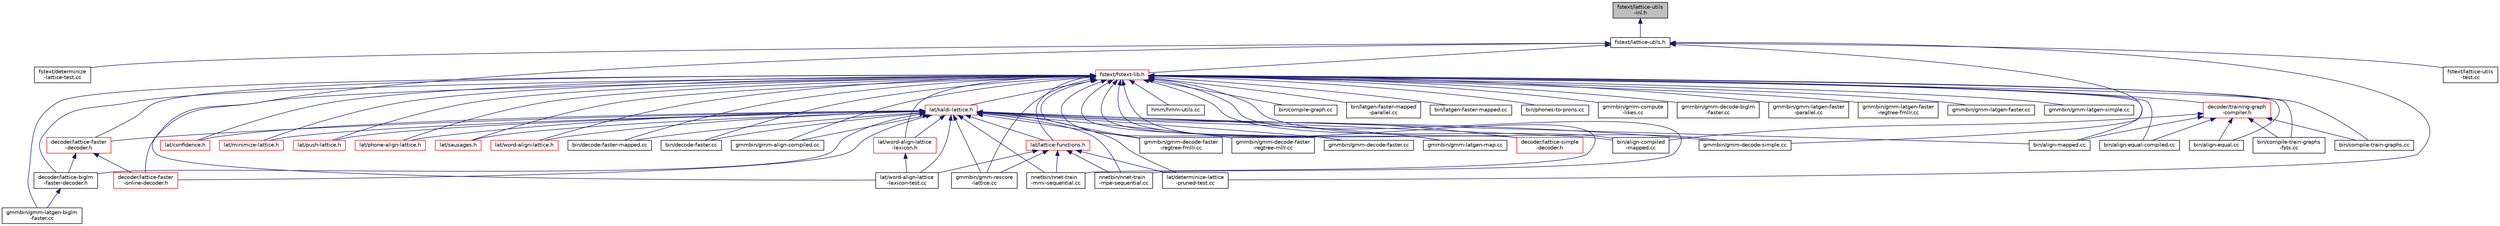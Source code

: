 digraph "fstext/lattice-utils-inl.h"
{
  edge [fontname="Helvetica",fontsize="10",labelfontname="Helvetica",labelfontsize="10"];
  node [fontname="Helvetica",fontsize="10",shape=record];
  Node1 [label="fstext/lattice-utils\l-inl.h",height=0.2,width=0.4,color="black", fillcolor="grey75", style="filled", fontcolor="black"];
  Node1 -> Node2 [dir="back",color="midnightblue",fontsize="10",style="solid",fontname="Helvetica"];
  Node2 [label="fstext/lattice-utils.h",height=0.2,width=0.4,color="black", fillcolor="white", style="filled",URL="$lattice-utils_8h.html"];
  Node2 -> Node3 [dir="back",color="midnightblue",fontsize="10",style="solid",fontname="Helvetica"];
  Node3 [label="fstext/determinize\l-lattice-test.cc",height=0.2,width=0.4,color="black", fillcolor="white", style="filled",URL="$determinize-lattice-test_8cc.html"];
  Node2 -> Node4 [dir="back",color="midnightblue",fontsize="10",style="solid",fontname="Helvetica"];
  Node4 [label="fstext/fstext-lib.h",height=0.2,width=0.4,color="red", fillcolor="white", style="filled",URL="$fstext-lib_8h.html"];
  Node4 -> Node5 [dir="back",color="midnightblue",fontsize="10",style="solid",fontname="Helvetica"];
  Node5 [label="lat/kaldi-lattice.h",height=0.2,width=0.4,color="red", fillcolor="white", style="filled",URL="$kaldi-lattice_8h.html"];
  Node5 -> Node62 [dir="back",color="midnightblue",fontsize="10",style="solid",fontname="Helvetica"];
  Node62 [label="decoder/lattice-faster\l-decoder.h",height=0.2,width=0.4,color="red", fillcolor="white", style="filled",URL="$lattice-faster-decoder_8h.html"];
  Node62 -> Node81 [dir="back",color="midnightblue",fontsize="10",style="solid",fontname="Helvetica"];
  Node81 [label="decoder/lattice-biglm\l-faster-decoder.h",height=0.2,width=0.4,color="black", fillcolor="white", style="filled",URL="$lattice-biglm-faster-decoder_8h.html"];
  Node81 -> Node82 [dir="back",color="midnightblue",fontsize="10",style="solid",fontname="Helvetica"];
  Node82 [label="gmmbin/gmm-latgen-biglm\l-faster.cc",height=0.2,width=0.4,color="black", fillcolor="white", style="filled",URL="$gmm-latgen-biglm-faster_8cc.html"];
  Node62 -> Node84 [dir="back",color="midnightblue",fontsize="10",style="solid",fontname="Helvetica"];
  Node84 [label="decoder/lattice-faster\l-online-decoder.h",height=0.2,width=0.4,color="red", fillcolor="white", style="filled",URL="$lattice-faster-online-decoder_8h.html"];
  Node5 -> Node86 [dir="back",color="midnightblue",fontsize="10",style="solid",fontname="Helvetica"];
  Node86 [label="decoder/lattice-simple\l-decoder.h",height=0.2,width=0.4,color="red", fillcolor="white", style="filled",URL="$lattice-simple-decoder_8h.html"];
  Node5 -> Node95 [dir="back",color="midnightblue",fontsize="10",style="solid",fontname="Helvetica"];
  Node95 [label="lat/lattice-functions.h",height=0.2,width=0.4,color="red", fillcolor="white", style="filled",URL="$lattice-functions_8h.html"];
  Node95 -> Node89 [dir="back",color="midnightblue",fontsize="10",style="solid",fontname="Helvetica"];
  Node89 [label="lat/determinize-lattice\l-pruned-test.cc",height=0.2,width=0.4,color="black", fillcolor="white", style="filled",URL="$determinize-lattice-pruned-test_8cc.html"];
  Node95 -> Node11 [dir="back",color="midnightblue",fontsize="10",style="solid",fontname="Helvetica"];
  Node11 [label="lat/word-align-lattice\l-lexicon-test.cc",height=0.2,width=0.4,color="black", fillcolor="white", style="filled",URL="$word-align-lattice-lexicon-test_8cc.html"];
  Node95 -> Node98 [dir="back",color="midnightblue",fontsize="10",style="solid",fontname="Helvetica"];
  Node98 [label="gmmbin/gmm-rescore\l-lattice.cc",height=0.2,width=0.4,color="black", fillcolor="white", style="filled",URL="$gmm-rescore-lattice_8cc.html"];
  Node95 -> Node59 [dir="back",color="midnightblue",fontsize="10",style="solid",fontname="Helvetica"];
  Node59 [label="nnetbin/nnet-train\l-mmi-sequential.cc",height=0.2,width=0.4,color="black", fillcolor="white", style="filled",URL="$nnet-train-mmi-sequential_8cc.html"];
  Node95 -> Node60 [dir="back",color="midnightblue",fontsize="10",style="solid",fontname="Helvetica"];
  Node60 [label="nnetbin/nnet-train\l-mpe-sequential.cc",height=0.2,width=0.4,color="black", fillcolor="white", style="filled",URL="$nnet-train-mpe-sequential_8cc.html"];
  Node5 -> Node81 [dir="back",color="midnightblue",fontsize="10",style="solid",fontname="Helvetica"];
  Node5 -> Node84 [dir="back",color="midnightblue",fontsize="10",style="solid",fontname="Helvetica"];
  Node5 -> Node150 [dir="back",color="midnightblue",fontsize="10",style="solid",fontname="Helvetica"];
  Node150 [label="lat/confidence.h",height=0.2,width=0.4,color="red", fillcolor="white", style="filled",URL="$confidence_8h.html"];
  Node5 -> Node89 [dir="back",color="midnightblue",fontsize="10",style="solid",fontname="Helvetica"];
  Node5 -> Node151 [dir="back",color="midnightblue",fontsize="10",style="solid",fontname="Helvetica"];
  Node151 [label="lat/minimize-lattice.h",height=0.2,width=0.4,color="red", fillcolor="white", style="filled",URL="$minimize-lattice_8h.html"];
  Node5 -> Node155 [dir="back",color="midnightblue",fontsize="10",style="solid",fontname="Helvetica"];
  Node155 [label="lat/push-lattice.h",height=0.2,width=0.4,color="red", fillcolor="white", style="filled",URL="$push-lattice_8h.html"];
  Node5 -> Node161 [dir="back",color="midnightblue",fontsize="10",style="solid",fontname="Helvetica"];
  Node161 [label="lat/phone-align-lattice.h",height=0.2,width=0.4,color="red", fillcolor="white", style="filled",URL="$phone-align-lattice_8h.html"];
  Node5 -> Node163 [dir="back",color="midnightblue",fontsize="10",style="solid",fontname="Helvetica"];
  Node163 [label="lat/sausages.h",height=0.2,width=0.4,color="red", fillcolor="white", style="filled",URL="$sausages_8h.html"];
  Node5 -> Node11 [dir="back",color="midnightblue",fontsize="10",style="solid",fontname="Helvetica"];
  Node5 -> Node166 [dir="back",color="midnightblue",fontsize="10",style="solid",fontname="Helvetica"];
  Node166 [label="lat/word-align-lattice\l-lexicon.h",height=0.2,width=0.4,color="red", fillcolor="white", style="filled",URL="$word-align-lattice-lexicon_8h.html"];
  Node166 -> Node11 [dir="back",color="midnightblue",fontsize="10",style="solid",fontname="Helvetica"];
  Node5 -> Node167 [dir="back",color="midnightblue",fontsize="10",style="solid",fontname="Helvetica"];
  Node167 [label="lat/word-align-lattice.h",height=0.2,width=0.4,color="red", fillcolor="white", style="filled",URL="$word-align-lattice_8h.html"];
  Node5 -> Node24 [dir="back",color="midnightblue",fontsize="10",style="solid",fontname="Helvetica"];
  Node24 [label="bin/align-compiled\l-mapped.cc",height=0.2,width=0.4,color="black", fillcolor="white", style="filled",URL="$align-compiled-mapped_8cc.html"];
  Node5 -> Node64 [dir="back",color="midnightblue",fontsize="10",style="solid",fontname="Helvetica"];
  Node64 [label="bin/align-mapped.cc",height=0.2,width=0.4,color="black", fillcolor="white", style="filled",URL="$align-mapped_8cc.html"];
  Node5 -> Node54 [dir="back",color="midnightblue",fontsize="10",style="solid",fontname="Helvetica"];
  Node54 [label="bin/decode-faster-mapped.cc",height=0.2,width=0.4,color="black", fillcolor="white", style="filled",URL="$decode-faster-mapped_8cc.html"];
  Node5 -> Node55 [dir="back",color="midnightblue",fontsize="10",style="solid",fontname="Helvetica"];
  Node55 [label="bin/decode-faster.cc",height=0.2,width=0.4,color="black", fillcolor="white", style="filled",URL="$decode-faster_8cc.html"];
  Node5 -> Node39 [dir="back",color="midnightblue",fontsize="10",style="solid",fontname="Helvetica"];
  Node39 [label="gmmbin/gmm-align-compiled.cc",height=0.2,width=0.4,color="black", fillcolor="white", style="filled",URL="$gmm-align-compiled_8cc.html"];
  Node5 -> Node56 [dir="back",color="midnightblue",fontsize="10",style="solid",fontname="Helvetica"];
  Node56 [label="gmmbin/gmm-decode-faster\l-regtree-fmllr.cc",height=0.2,width=0.4,color="black", fillcolor="white", style="filled",URL="$gmm-decode-faster-regtree-fmllr_8cc.html"];
  Node5 -> Node57 [dir="back",color="midnightblue",fontsize="10",style="solid",fontname="Helvetica"];
  Node57 [label="gmmbin/gmm-decode-faster\l-regtree-mllr.cc",height=0.2,width=0.4,color="black", fillcolor="white", style="filled",URL="$gmm-decode-faster-regtree-mllr_8cc.html"];
  Node5 -> Node58 [dir="back",color="midnightblue",fontsize="10",style="solid",fontname="Helvetica"];
  Node58 [label="gmmbin/gmm-decode-faster.cc",height=0.2,width=0.4,color="black", fillcolor="white", style="filled",URL="$gmm-decode-faster_8cc.html"];
  Node5 -> Node148 [dir="back",color="midnightblue",fontsize="10",style="solid",fontname="Helvetica"];
  Node148 [label="gmmbin/gmm-decode-simple.cc",height=0.2,width=0.4,color="black", fillcolor="white", style="filled",URL="$gmm-decode-simple_8cc.html"];
  Node5 -> Node71 [dir="back",color="midnightblue",fontsize="10",style="solid",fontname="Helvetica"];
  Node71 [label="gmmbin/gmm-latgen-map.cc",height=0.2,width=0.4,color="black", fillcolor="white", style="filled",URL="$gmm-latgen-map_8cc.html"];
  Node5 -> Node98 [dir="back",color="midnightblue",fontsize="10",style="solid",fontname="Helvetica"];
  Node5 -> Node59 [dir="back",color="midnightblue",fontsize="10",style="solid",fontname="Helvetica"];
  Node5 -> Node60 [dir="back",color="midnightblue",fontsize="10",style="solid",fontname="Helvetica"];
  Node4 -> Node15 [dir="back",color="midnightblue",fontsize="10",style="solid",fontname="Helvetica"];
  Node15 [label="hmm/hmm-utils.cc",height=0.2,width=0.4,color="black", fillcolor="white", style="filled",URL="$hmm-utils_8cc.html"];
  Node4 -> Node62 [dir="back",color="midnightblue",fontsize="10",style="solid",fontname="Helvetica"];
  Node4 -> Node86 [dir="back",color="midnightblue",fontsize="10",style="solid",fontname="Helvetica"];
  Node4 -> Node95 [dir="back",color="midnightblue",fontsize="10",style="solid",fontname="Helvetica"];
  Node4 -> Node81 [dir="back",color="midnightblue",fontsize="10",style="solid",fontname="Helvetica"];
  Node4 -> Node84 [dir="back",color="midnightblue",fontsize="10",style="solid",fontname="Helvetica"];
  Node4 -> Node252 [dir="back",color="midnightblue",fontsize="10",style="solid",fontname="Helvetica"];
  Node252 [label="decoder/training-graph\l-compiler.h",height=0.2,width=0.4,color="red", fillcolor="white", style="filled",URL="$training-graph-compiler_8h.html"];
  Node252 -> Node24 [dir="back",color="midnightblue",fontsize="10",style="solid",fontname="Helvetica"];
  Node252 -> Node253 [dir="back",color="midnightblue",fontsize="10",style="solid",fontname="Helvetica"];
  Node253 [label="bin/align-equal-compiled.cc",height=0.2,width=0.4,color="black", fillcolor="white", style="filled",URL="$align-equal-compiled_8cc.html"];
  Node252 -> Node254 [dir="back",color="midnightblue",fontsize="10",style="solid",fontname="Helvetica"];
  Node254 [label="bin/align-equal.cc",height=0.2,width=0.4,color="black", fillcolor="white", style="filled",URL="$align-equal_8cc.html"];
  Node252 -> Node64 [dir="back",color="midnightblue",fontsize="10",style="solid",fontname="Helvetica"];
  Node252 -> Node255 [dir="back",color="midnightblue",fontsize="10",style="solid",fontname="Helvetica"];
  Node255 [label="bin/compile-train-graphs\l-fsts.cc",height=0.2,width=0.4,color="black", fillcolor="white", style="filled",URL="$compile-train-graphs-fsts_8cc.html"];
  Node252 -> Node256 [dir="back",color="midnightblue",fontsize="10",style="solid",fontname="Helvetica"];
  Node256 [label="bin/compile-train-graphs.cc",height=0.2,width=0.4,color="black", fillcolor="white", style="filled",URL="$compile-train-graphs_8cc.html"];
  Node4 -> Node150 [dir="back",color="midnightblue",fontsize="10",style="solid",fontname="Helvetica"];
  Node4 -> Node151 [dir="back",color="midnightblue",fontsize="10",style="solid",fontname="Helvetica"];
  Node4 -> Node155 [dir="back",color="midnightblue",fontsize="10",style="solid",fontname="Helvetica"];
  Node4 -> Node161 [dir="back",color="midnightblue",fontsize="10",style="solid",fontname="Helvetica"];
  Node4 -> Node163 [dir="back",color="midnightblue",fontsize="10",style="solid",fontname="Helvetica"];
  Node4 -> Node166 [dir="back",color="midnightblue",fontsize="10",style="solid",fontname="Helvetica"];
  Node4 -> Node167 [dir="back",color="midnightblue",fontsize="10",style="solid",fontname="Helvetica"];
  Node4 -> Node24 [dir="back",color="midnightblue",fontsize="10",style="solid",fontname="Helvetica"];
  Node4 -> Node253 [dir="back",color="midnightblue",fontsize="10",style="solid",fontname="Helvetica"];
  Node4 -> Node254 [dir="back",color="midnightblue",fontsize="10",style="solid",fontname="Helvetica"];
  Node4 -> Node64 [dir="back",color="midnightblue",fontsize="10",style="solid",fontname="Helvetica"];
  Node4 -> Node26 [dir="back",color="midnightblue",fontsize="10",style="solid",fontname="Helvetica"];
  Node26 [label="bin/compile-graph.cc",height=0.2,width=0.4,color="black", fillcolor="white", style="filled",URL="$compile-graph_8cc.html"];
  Node4 -> Node255 [dir="back",color="midnightblue",fontsize="10",style="solid",fontname="Helvetica"];
  Node4 -> Node256 [dir="back",color="midnightblue",fontsize="10",style="solid",fontname="Helvetica"];
  Node4 -> Node54 [dir="back",color="midnightblue",fontsize="10",style="solid",fontname="Helvetica"];
  Node4 -> Node55 [dir="back",color="midnightblue",fontsize="10",style="solid",fontname="Helvetica"];
  Node4 -> Node65 [dir="back",color="midnightblue",fontsize="10",style="solid",fontname="Helvetica"];
  Node65 [label="bin/latgen-faster-mapped\l-parallel.cc",height=0.2,width=0.4,color="black", fillcolor="white", style="filled",URL="$latgen-faster-mapped-parallel_8cc.html"];
  Node4 -> Node66 [dir="back",color="midnightblue",fontsize="10",style="solid",fontname="Helvetica"];
  Node66 [label="bin/latgen-faster-mapped.cc",height=0.2,width=0.4,color="black", fillcolor="white", style="filled",URL="$latgen-faster-mapped_8cc.html"];
  Node4 -> Node33 [dir="back",color="midnightblue",fontsize="10",style="solid",fontname="Helvetica"];
  Node33 [label="bin/phones-to-prons.cc",height=0.2,width=0.4,color="black", fillcolor="white", style="filled",URL="$phones-to-prons_8cc.html"];
  Node4 -> Node39 [dir="back",color="midnightblue",fontsize="10",style="solid",fontname="Helvetica"];
  Node4 -> Node257 [dir="back",color="midnightblue",fontsize="10",style="solid",fontname="Helvetica"];
  Node257 [label="gmmbin/gmm-compute\l-likes.cc",height=0.2,width=0.4,color="black", fillcolor="white", style="filled",URL="$gmm-compute-likes_8cc.html"];
  Node4 -> Node50 [dir="back",color="midnightblue",fontsize="10",style="solid",fontname="Helvetica"];
  Node50 [label="gmmbin/gmm-decode-biglm\l-faster.cc",height=0.2,width=0.4,color="black", fillcolor="white", style="filled",URL="$gmm-decode-biglm-faster_8cc.html"];
  Node4 -> Node56 [dir="back",color="midnightblue",fontsize="10",style="solid",fontname="Helvetica"];
  Node4 -> Node57 [dir="back",color="midnightblue",fontsize="10",style="solid",fontname="Helvetica"];
  Node4 -> Node58 [dir="back",color="midnightblue",fontsize="10",style="solid",fontname="Helvetica"];
  Node4 -> Node148 [dir="back",color="midnightblue",fontsize="10",style="solid",fontname="Helvetica"];
  Node4 -> Node82 [dir="back",color="midnightblue",fontsize="10",style="solid",fontname="Helvetica"];
  Node4 -> Node68 [dir="back",color="midnightblue",fontsize="10",style="solid",fontname="Helvetica"];
  Node68 [label="gmmbin/gmm-latgen-faster\l-parallel.cc",height=0.2,width=0.4,color="black", fillcolor="white", style="filled",URL="$gmm-latgen-faster-parallel_8cc.html"];
  Node4 -> Node69 [dir="back",color="midnightblue",fontsize="10",style="solid",fontname="Helvetica"];
  Node69 [label="gmmbin/gmm-latgen-faster\l-regtree-fmllr.cc",height=0.2,width=0.4,color="black", fillcolor="white", style="filled",URL="$gmm-latgen-faster-regtree-fmllr_8cc.html"];
  Node4 -> Node70 [dir="back",color="midnightblue",fontsize="10",style="solid",fontname="Helvetica"];
  Node70 [label="gmmbin/gmm-latgen-faster.cc",height=0.2,width=0.4,color="black", fillcolor="white", style="filled",URL="$gmm-latgen-faster_8cc.html"];
  Node4 -> Node71 [dir="back",color="midnightblue",fontsize="10",style="solid",fontname="Helvetica"];
  Node4 -> Node72 [dir="back",color="midnightblue",fontsize="10",style="solid",fontname="Helvetica"];
  Node72 [label="gmmbin/gmm-latgen-simple.cc",height=0.2,width=0.4,color="black", fillcolor="white", style="filled",URL="$gmm-latgen-simple_8cc.html"];
  Node4 -> Node98 [dir="back",color="midnightblue",fontsize="10",style="solid",fontname="Helvetica"];
  Node4 -> Node59 [dir="back",color="midnightblue",fontsize="10",style="solid",fontname="Helvetica"];
  Node4 -> Node60 [dir="back",color="midnightblue",fontsize="10",style="solid",fontname="Helvetica"];
  Node2 -> Node258 [dir="back",color="midnightblue",fontsize="10",style="solid",fontname="Helvetica"];
  Node258 [label="fstext/lattice-utils\l-test.cc",height=0.2,width=0.4,color="black", fillcolor="white", style="filled",URL="$lattice-utils-test_8cc.html"];
  Node2 -> Node89 [dir="back",color="midnightblue",fontsize="10",style="solid",fontname="Helvetica"];
  Node2 -> Node11 [dir="back",color="midnightblue",fontsize="10",style="solid",fontname="Helvetica"];
  Node2 -> Node148 [dir="back",color="midnightblue",fontsize="10",style="solid",fontname="Helvetica"];
}
